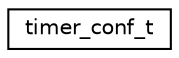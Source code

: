 digraph "Graphical Class Hierarchy"
{
 // LATEX_PDF_SIZE
  edge [fontname="Helvetica",fontsize="10",labelfontname="Helvetica",labelfontsize="10"];
  node [fontname="Helvetica",fontsize="10",shape=record];
  rankdir="LR";
  Node0 [label="timer_conf_t",height=0.2,width=0.4,color="black", fillcolor="white", style="filled",URL="$structtimer__conf__t.html",tooltip="Timer device configuration."];
}
